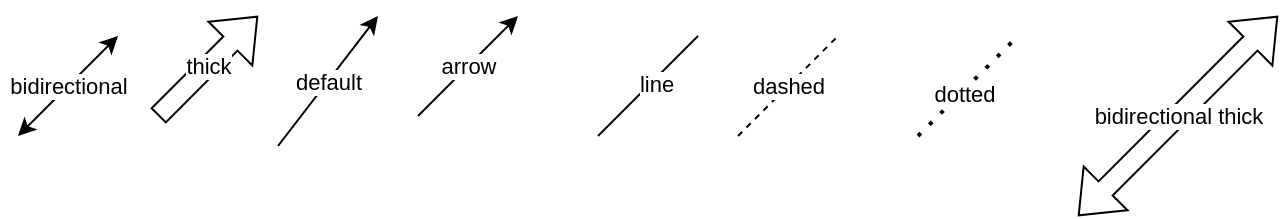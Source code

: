 <mxfile version="24.5.1" type="device">
  <diagram name="Page-1" id="ev_axs_pMiE29eF_jz-6">
    <mxGraphModel dx="940" dy="660" grid="1" gridSize="10" guides="1" tooltips="1" connect="1" arrows="1" fold="1" page="1" pageScale="1" pageWidth="1100" pageHeight="850" math="0" shadow="0">
      <root>
        <mxCell id="0" />
        <mxCell id="1" parent="0" />
        <mxCell id="gD_qaErt5HNOuq6l6y3T-2" value="" style="endArrow=none;dashed=1;html=1;dashPattern=1 3;strokeWidth=2;rounded=0;" edge="1" parent="1">
          <mxGeometry width="50" height="50" relative="1" as="geometry">
            <mxPoint x="600" y="370" as="sourcePoint" />
            <mxPoint x="650" y="320" as="targetPoint" />
          </mxGeometry>
        </mxCell>
        <mxCell id="gD_qaErt5HNOuq6l6y3T-9" value="dotted" style="edgeLabel;html=1;align=center;verticalAlign=middle;resizable=0;points=[];" vertex="1" connectable="0" parent="gD_qaErt5HNOuq6l6y3T-2">
          <mxGeometry x="-0.14" y="-1" relative="1" as="geometry">
            <mxPoint as="offset" />
          </mxGeometry>
        </mxCell>
        <mxCell id="gD_qaErt5HNOuq6l6y3T-3" value="" style="endArrow=none;html=1;rounded=0;" edge="1" parent="1">
          <mxGeometry width="50" height="50" relative="1" as="geometry">
            <mxPoint x="440" y="370" as="sourcePoint" />
            <mxPoint x="490" y="320" as="targetPoint" />
          </mxGeometry>
        </mxCell>
        <mxCell id="gD_qaErt5HNOuq6l6y3T-7" value="line" style="edgeLabel;html=1;align=center;verticalAlign=middle;resizable=0;points=[];" vertex="1" connectable="0" parent="gD_qaErt5HNOuq6l6y3T-3">
          <mxGeometry x="0.1" y="-2" relative="1" as="geometry">
            <mxPoint as="offset" />
          </mxGeometry>
        </mxCell>
        <mxCell id="gD_qaErt5HNOuq6l6y3T-4" value="arrow" style="endArrow=classic;html=1;rounded=0;" edge="1" parent="1">
          <mxGeometry x="-0.01" width="50" height="50" relative="1" as="geometry">
            <mxPoint x="350" y="360" as="sourcePoint" />
            <mxPoint x="400" y="310" as="targetPoint" />
            <mxPoint as="offset" />
          </mxGeometry>
        </mxCell>
        <mxCell id="gD_qaErt5HNOuq6l6y3T-6" value="default" style="rounded=0;orthogonalLoop=1;jettySize=auto;html=1;exitX=0.5;exitY=0;exitDx=0;exitDy=0;" edge="1" parent="1">
          <mxGeometry relative="1" as="geometry">
            <mxPoint x="330" y="310" as="targetPoint" />
            <mxPoint x="280" y="375" as="sourcePoint" />
          </mxGeometry>
        </mxCell>
        <mxCell id="gD_qaErt5HNOuq6l6y3T-10" value="thick" style="shape=flexArrow;endArrow=classic;html=1;rounded=0;" edge="1" parent="1">
          <mxGeometry width="50" height="50" relative="1" as="geometry">
            <mxPoint x="220" y="360" as="sourcePoint" />
            <mxPoint x="270" y="310" as="targetPoint" />
          </mxGeometry>
        </mxCell>
        <mxCell id="gD_qaErt5HNOuq6l6y3T-12" value="bidirectional thick" style="shape=flexArrow;endArrow=classic;startArrow=classic;html=1;rounded=0;" edge="1" parent="1">
          <mxGeometry x="0.004" width="100" height="100" relative="1" as="geometry">
            <mxPoint x="680" y="410" as="sourcePoint" />
            <mxPoint x="780" y="310" as="targetPoint" />
            <mxPoint as="offset" />
          </mxGeometry>
        </mxCell>
        <mxCell id="gD_qaErt5HNOuq6l6y3T-13" value="bidirectional" style="endArrow=classic;startArrow=classic;html=1;rounded=0;" edge="1" parent="1">
          <mxGeometry width="50" height="50" relative="1" as="geometry">
            <mxPoint x="150" y="370" as="sourcePoint" />
            <mxPoint x="200" y="320" as="targetPoint" />
          </mxGeometry>
        </mxCell>
        <mxCell id="gD_qaErt5HNOuq6l6y3T-16" value="dashed" style="endArrow=none;dashed=1;html=1;rounded=0;" edge="1" parent="1">
          <mxGeometry width="50" height="50" relative="1" as="geometry">
            <mxPoint x="510" y="370" as="sourcePoint" />
            <mxPoint x="560" y="320" as="targetPoint" />
          </mxGeometry>
        </mxCell>
      </root>
    </mxGraphModel>
  </diagram>
</mxfile>
